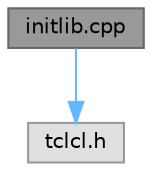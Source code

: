 digraph "initlib.cpp"
{
 // LATEX_PDF_SIZE
  bgcolor="transparent";
  edge [fontname=Helvetica,fontsize=10,labelfontname=Helvetica,labelfontsize=10];
  node [fontname=Helvetica,fontsize=10,shape=box,height=0.2,width=0.4];
  Node1 [id="Node000001",label="initlib.cpp",height=0.2,width=0.4,color="gray40", fillcolor="grey60", style="filled", fontcolor="black",tooltip="file to initialize the libuwconnector.so library"];
  Node1 -> Node2 [id="edge1_Node000001_Node000002",color="steelblue1",style="solid",tooltip=" "];
  Node2 [id="Node000002",label="tclcl.h",height=0.2,width=0.4,color="grey60", fillcolor="#E0E0E0", style="filled",tooltip=" "];
}

